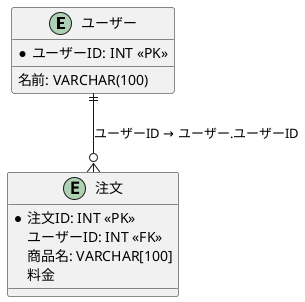 @startuml example2
entity "ユーザー" as user {
  *ユーザーID: INT <<PK>>
  名前: VARCHAR(100)
}

entity "注文" as order {
  *注文ID: INT <<PK>>
  ユーザーID: INT <<FK>>
  商品名: VARCHAR[100]
  料金
}

user ||--o{ order : "ユーザーID → ユーザー.ユーザーID"
@enduml